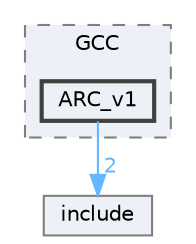digraph "D:/Projects/Raspberrypi_pico/pico_freertos_final/freertos_pico2/pico_freertos/FreeRTOS-Kernel/portable/ThirdParty/GCC/ARC_v1"
{
 // LATEX_PDF_SIZE
  bgcolor="transparent";
  edge [fontname=Helvetica,fontsize=10,labelfontname=Helvetica,labelfontsize=10];
  node [fontname=Helvetica,fontsize=10,shape=box,height=0.2,width=0.4];
  compound=true
  subgraph clusterdir_9795ec736e46946241a3350cc6bff278 {
    graph [ bgcolor="#edf0f7", pencolor="grey50", label="GCC", fontname=Helvetica,fontsize=10 style="filled,dashed", URL="dir_9795ec736e46946241a3350cc6bff278.html",tooltip=""]
  dir_cf10238c25a08bdb90ce65aede6663dc [label="ARC_v1", fillcolor="#edf0f7", color="grey25", style="filled,bold", URL="dir_cf10238c25a08bdb90ce65aede6663dc.html",tooltip=""];
  }
  dir_c69ece34c3f150cb2c6f1098178b172a [label="include", fillcolor="#edf0f7", color="grey50", style="filled", URL="dir_c69ece34c3f150cb2c6f1098178b172a.html",tooltip=""];
  dir_cf10238c25a08bdb90ce65aede6663dc->dir_c69ece34c3f150cb2c6f1098178b172a [headlabel="2", labeldistance=1.5 headhref="dir_000004_000125.html" href="dir_000004_000125.html" color="steelblue1" fontcolor="steelblue1"];
}
